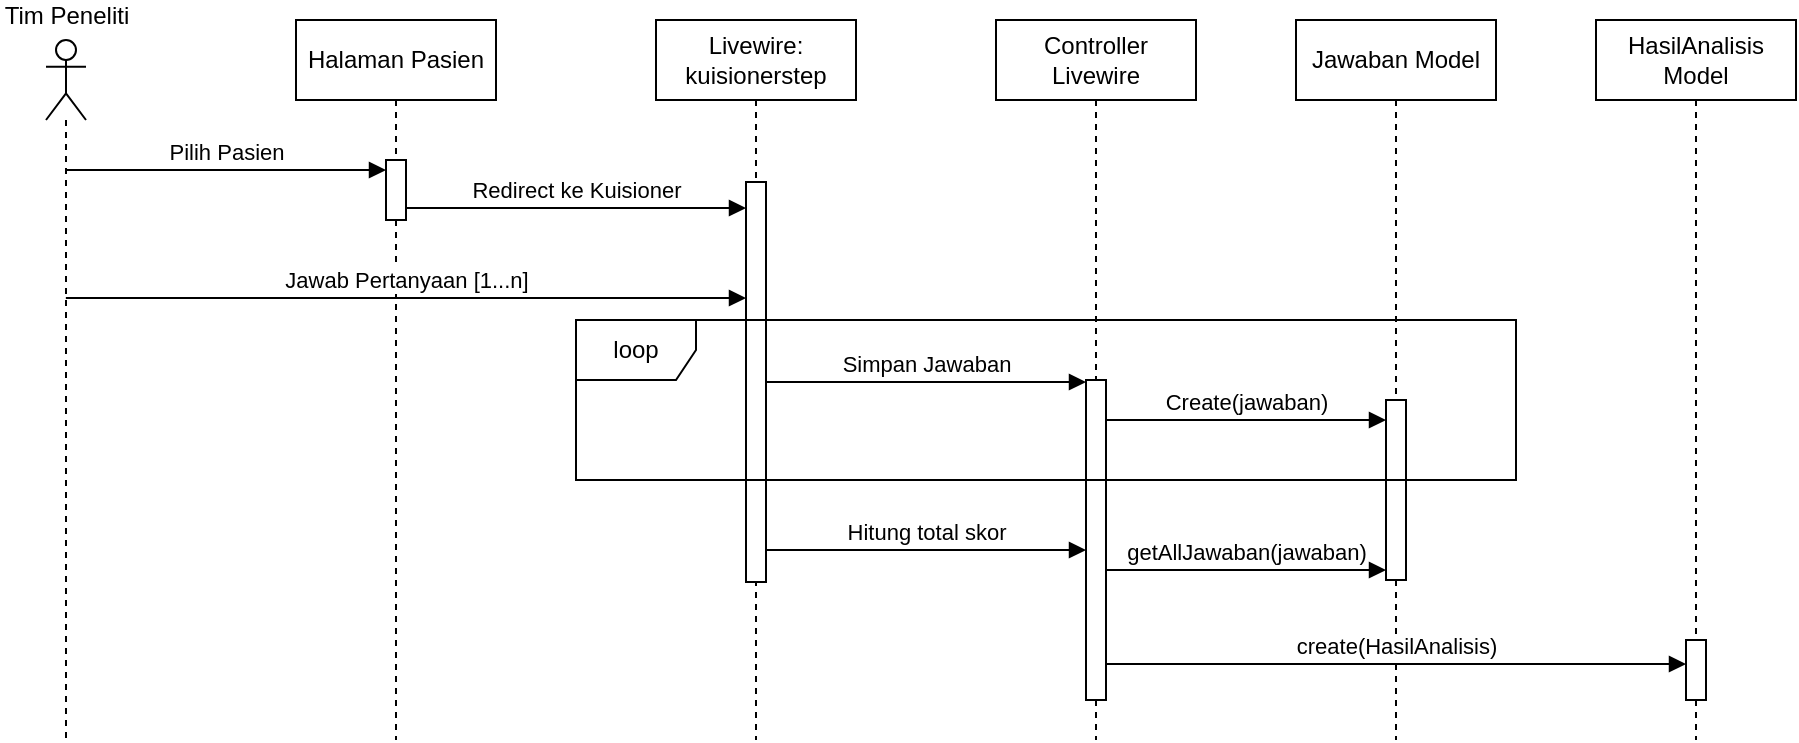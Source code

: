 <mxfile version="28.0.6">
  <diagram name="Page-1" id="2YBvvXClWsGukQMizWep">
    <mxGraphModel dx="1940" dy="591" grid="1" gridSize="10" guides="1" tooltips="1" connect="1" arrows="1" fold="1" page="1" pageScale="1" pageWidth="850" pageHeight="1100" math="0" shadow="0">
      <root>
        <mxCell id="0" />
        <mxCell id="1" parent="0" />
        <mxCell id="aM9ryv3xv72pqoxQDRHE-1" value="Halaman Pasien" style="shape=umlLifeline;perimeter=lifelinePerimeter;whiteSpace=wrap;html=1;container=0;dropTarget=0;collapsible=0;recursiveResize=0;outlineConnect=0;portConstraint=eastwest;newEdgeStyle={&quot;edgeStyle&quot;:&quot;elbowEdgeStyle&quot;,&quot;elbow&quot;:&quot;vertical&quot;,&quot;curved&quot;:0,&quot;rounded&quot;:0};" parent="1" vertex="1">
          <mxGeometry x="40" y="40" width="100" height="360" as="geometry" />
        </mxCell>
        <mxCell id="aM9ryv3xv72pqoxQDRHE-2" value="" style="html=1;points=[];perimeter=orthogonalPerimeter;outlineConnect=0;targetShapes=umlLifeline;portConstraint=eastwest;newEdgeStyle={&quot;edgeStyle&quot;:&quot;elbowEdgeStyle&quot;,&quot;elbow&quot;:&quot;vertical&quot;,&quot;curved&quot;:0,&quot;rounded&quot;:0};" parent="aM9ryv3xv72pqoxQDRHE-1" vertex="1">
          <mxGeometry x="45" y="70" width="10" height="30" as="geometry" />
        </mxCell>
        <mxCell id="aM9ryv3xv72pqoxQDRHE-5" value="Livewire: kuisionerstep" style="shape=umlLifeline;perimeter=lifelinePerimeter;whiteSpace=wrap;html=1;container=0;dropTarget=0;collapsible=0;recursiveResize=0;outlineConnect=0;portConstraint=eastwest;newEdgeStyle={&quot;edgeStyle&quot;:&quot;elbowEdgeStyle&quot;,&quot;elbow&quot;:&quot;vertical&quot;,&quot;curved&quot;:0,&quot;rounded&quot;:0};" parent="1" vertex="1">
          <mxGeometry x="220" y="40" width="100" height="360" as="geometry" />
        </mxCell>
        <mxCell id="aM9ryv3xv72pqoxQDRHE-6" value="" style="html=1;points=[];perimeter=orthogonalPerimeter;outlineConnect=0;targetShapes=umlLifeline;portConstraint=eastwest;newEdgeStyle={&quot;edgeStyle&quot;:&quot;elbowEdgeStyle&quot;,&quot;elbow&quot;:&quot;vertical&quot;,&quot;curved&quot;:0,&quot;rounded&quot;:0};" parent="aM9ryv3xv72pqoxQDRHE-5" vertex="1">
          <mxGeometry x="45" y="81" width="10" height="200" as="geometry" />
        </mxCell>
        <mxCell id="6H6ZqKBBeb0eUlA0O9R8-2" value="Tim Peneliti&lt;div&gt;&lt;br&gt;&lt;/div&gt;" style="text;html=1;align=center;verticalAlign=middle;whiteSpace=wrap;rounded=0;" vertex="1" parent="1">
          <mxGeometry x="-107.5" y="30" width="65" height="30" as="geometry" />
        </mxCell>
        <mxCell id="6H6ZqKBBeb0eUlA0O9R8-3" value="" style="shape=umlLifeline;perimeter=lifelinePerimeter;whiteSpace=wrap;html=1;container=1;dropTarget=0;collapsible=0;recursiveResize=0;outlineConnect=0;portConstraint=eastwest;newEdgeStyle={&quot;curved&quot;:0,&quot;rounded&quot;:0};participant=umlActor;" vertex="1" parent="1">
          <mxGeometry x="-85" y="50" width="20" height="350" as="geometry" />
        </mxCell>
        <mxCell id="6H6ZqKBBeb0eUlA0O9R8-4" value="Controller Livewire" style="shape=umlLifeline;perimeter=lifelinePerimeter;whiteSpace=wrap;html=1;container=0;dropTarget=0;collapsible=0;recursiveResize=0;outlineConnect=0;portConstraint=eastwest;newEdgeStyle={&quot;edgeStyle&quot;:&quot;elbowEdgeStyle&quot;,&quot;elbow&quot;:&quot;vertical&quot;,&quot;curved&quot;:0,&quot;rounded&quot;:0};" vertex="1" parent="1">
          <mxGeometry x="390" y="40" width="100" height="360" as="geometry" />
        </mxCell>
        <mxCell id="6H6ZqKBBeb0eUlA0O9R8-5" value="" style="html=1;points=[];perimeter=orthogonalPerimeter;outlineConnect=0;targetShapes=umlLifeline;portConstraint=eastwest;newEdgeStyle={&quot;edgeStyle&quot;:&quot;elbowEdgeStyle&quot;,&quot;elbow&quot;:&quot;vertical&quot;,&quot;curved&quot;:0,&quot;rounded&quot;:0};" vertex="1" parent="6H6ZqKBBeb0eUlA0O9R8-4">
          <mxGeometry x="45" y="180" width="10" height="160" as="geometry" />
        </mxCell>
        <mxCell id="6H6ZqKBBeb0eUlA0O9R8-6" value="Jawaban Model" style="shape=umlLifeline;perimeter=lifelinePerimeter;whiteSpace=wrap;html=1;container=0;dropTarget=0;collapsible=0;recursiveResize=0;outlineConnect=0;portConstraint=eastwest;newEdgeStyle={&quot;edgeStyle&quot;:&quot;elbowEdgeStyle&quot;,&quot;elbow&quot;:&quot;vertical&quot;,&quot;curved&quot;:0,&quot;rounded&quot;:0};" vertex="1" parent="1">
          <mxGeometry x="540" y="40" width="100" height="360" as="geometry" />
        </mxCell>
        <mxCell id="6H6ZqKBBeb0eUlA0O9R8-7" value="" style="html=1;points=[];perimeter=orthogonalPerimeter;outlineConnect=0;targetShapes=umlLifeline;portConstraint=eastwest;newEdgeStyle={&quot;edgeStyle&quot;:&quot;elbowEdgeStyle&quot;,&quot;elbow&quot;:&quot;vertical&quot;,&quot;curved&quot;:0,&quot;rounded&quot;:0};" vertex="1" parent="6H6ZqKBBeb0eUlA0O9R8-6">
          <mxGeometry x="45" y="190" width="10" height="90" as="geometry" />
        </mxCell>
        <mxCell id="6H6ZqKBBeb0eUlA0O9R8-8" value="HasilAnalisis Model" style="shape=umlLifeline;perimeter=lifelinePerimeter;whiteSpace=wrap;html=1;container=0;dropTarget=0;collapsible=0;recursiveResize=0;outlineConnect=0;portConstraint=eastwest;newEdgeStyle={&quot;edgeStyle&quot;:&quot;elbowEdgeStyle&quot;,&quot;elbow&quot;:&quot;vertical&quot;,&quot;curved&quot;:0,&quot;rounded&quot;:0};" vertex="1" parent="1">
          <mxGeometry x="690" y="40" width="100" height="360" as="geometry" />
        </mxCell>
        <mxCell id="6H6ZqKBBeb0eUlA0O9R8-9" value="" style="html=1;points=[];perimeter=orthogonalPerimeter;outlineConnect=0;targetShapes=umlLifeline;portConstraint=eastwest;newEdgeStyle={&quot;edgeStyle&quot;:&quot;elbowEdgeStyle&quot;,&quot;elbow&quot;:&quot;vertical&quot;,&quot;curved&quot;:0,&quot;rounded&quot;:0};" vertex="1" parent="6H6ZqKBBeb0eUlA0O9R8-8">
          <mxGeometry x="45" y="310" width="10" height="30" as="geometry" />
        </mxCell>
        <mxCell id="6H6ZqKBBeb0eUlA0O9R8-10" value="Pilih Pasien" style="html=1;verticalAlign=bottom;endArrow=block;curved=0;rounded=0;" edge="1" parent="1" source="6H6ZqKBBeb0eUlA0O9R8-3">
          <mxGeometry width="80" relative="1" as="geometry">
            <mxPoint x="-77" y="100.9" as="sourcePoint" />
            <mxPoint x="85" y="115" as="targetPoint" />
          </mxGeometry>
        </mxCell>
        <mxCell id="6H6ZqKBBeb0eUlA0O9R8-11" value="Redirect ke Kuisioner" style="html=1;verticalAlign=bottom;endArrow=block;curved=0;rounded=0;" edge="1" parent="1" target="aM9ryv3xv72pqoxQDRHE-6">
          <mxGeometry width="80" relative="1" as="geometry">
            <mxPoint x="95" y="134" as="sourcePoint" />
            <mxPoint x="270" y="134" as="targetPoint" />
          </mxGeometry>
        </mxCell>
        <mxCell id="6H6ZqKBBeb0eUlA0O9R8-12" value="Jawab Pertanyaan [1...n]" style="html=1;verticalAlign=bottom;endArrow=block;curved=0;rounded=0;" edge="1" parent="1">
          <mxGeometry width="80" relative="1" as="geometry">
            <mxPoint x="-75.071" y="179" as="sourcePoint" />
            <mxPoint x="265" y="179" as="targetPoint" />
          </mxGeometry>
        </mxCell>
        <mxCell id="6H6ZqKBBeb0eUlA0O9R8-13" value="Simpan Jawaban" style="html=1;verticalAlign=bottom;endArrow=block;curved=0;rounded=0;" edge="1" parent="1" target="6H6ZqKBBeb0eUlA0O9R8-5">
          <mxGeometry width="80" relative="1" as="geometry">
            <mxPoint x="275" y="221" as="sourcePoint" />
            <mxPoint x="430" y="220" as="targetPoint" />
          </mxGeometry>
        </mxCell>
        <mxCell id="6H6ZqKBBeb0eUlA0O9R8-14" value="Create(jawaban)" style="html=1;verticalAlign=bottom;endArrow=block;curved=0;rounded=0;" edge="1" parent="1" target="6H6ZqKBBeb0eUlA0O9R8-7">
          <mxGeometry width="80" relative="1" as="geometry">
            <mxPoint x="445" y="240.0" as="sourcePoint" />
            <mxPoint x="580" y="240" as="targetPoint" />
          </mxGeometry>
        </mxCell>
        <mxCell id="6H6ZqKBBeb0eUlA0O9R8-15" value="loop" style="shape=umlFrame;whiteSpace=wrap;html=1;pointerEvents=0;" vertex="1" parent="1">
          <mxGeometry x="180" y="190" width="470" height="80" as="geometry" />
        </mxCell>
        <mxCell id="6H6ZqKBBeb0eUlA0O9R8-16" value="Hitung total skor" style="html=1;verticalAlign=bottom;endArrow=block;curved=0;rounded=0;" edge="1" parent="1" target="6H6ZqKBBeb0eUlA0O9R8-5">
          <mxGeometry width="80" relative="1" as="geometry">
            <mxPoint x="275" y="305" as="sourcePoint" />
            <mxPoint x="400" y="300" as="targetPoint" />
          </mxGeometry>
        </mxCell>
        <mxCell id="6H6ZqKBBeb0eUlA0O9R8-17" value="getAllJawaban(jawaban)" style="html=1;verticalAlign=bottom;endArrow=block;curved=0;rounded=0;" edge="1" parent="1" target="6H6ZqKBBeb0eUlA0O9R8-7">
          <mxGeometry width="80" relative="1" as="geometry">
            <mxPoint x="445" y="315" as="sourcePoint" />
            <mxPoint x="589.5" y="315" as="targetPoint" />
          </mxGeometry>
        </mxCell>
        <mxCell id="6H6ZqKBBeb0eUlA0O9R8-18" value="create(HasilAnalisis)" style="html=1;verticalAlign=bottom;endArrow=block;curved=0;rounded=0;" edge="1" parent="1" target="6H6ZqKBBeb0eUlA0O9R8-9">
          <mxGeometry width="80" relative="1" as="geometry">
            <mxPoint x="445" y="362" as="sourcePoint" />
            <mxPoint x="739.5" y="362" as="targetPoint" />
          </mxGeometry>
        </mxCell>
      </root>
    </mxGraphModel>
  </diagram>
</mxfile>
